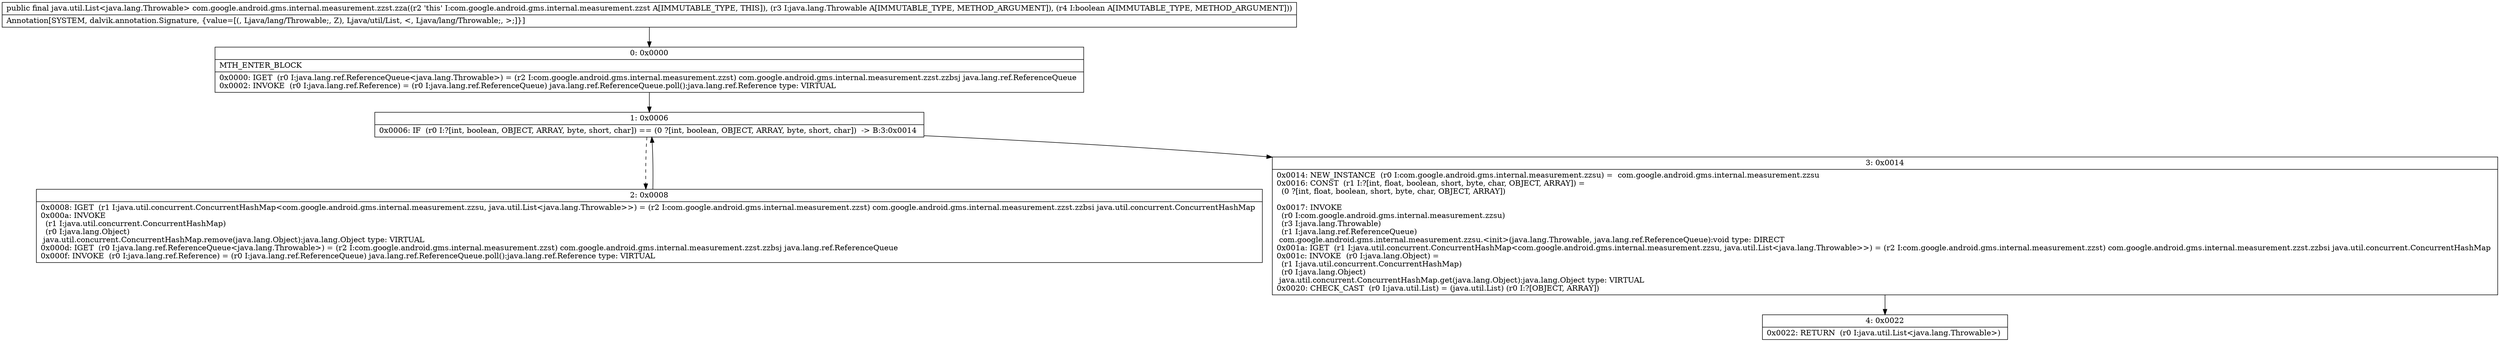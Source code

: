 digraph "CFG forcom.google.android.gms.internal.measurement.zzst.zza(Ljava\/lang\/Throwable;Z)Ljava\/util\/List;" {
Node_0 [shape=record,label="{0\:\ 0x0000|MTH_ENTER_BLOCK\l|0x0000: IGET  (r0 I:java.lang.ref.ReferenceQueue\<java.lang.Throwable\>) = (r2 I:com.google.android.gms.internal.measurement.zzst) com.google.android.gms.internal.measurement.zzst.zzbsj java.lang.ref.ReferenceQueue \l0x0002: INVOKE  (r0 I:java.lang.ref.Reference) = (r0 I:java.lang.ref.ReferenceQueue) java.lang.ref.ReferenceQueue.poll():java.lang.ref.Reference type: VIRTUAL \l}"];
Node_1 [shape=record,label="{1\:\ 0x0006|0x0006: IF  (r0 I:?[int, boolean, OBJECT, ARRAY, byte, short, char]) == (0 ?[int, boolean, OBJECT, ARRAY, byte, short, char])  \-\> B:3:0x0014 \l}"];
Node_2 [shape=record,label="{2\:\ 0x0008|0x0008: IGET  (r1 I:java.util.concurrent.ConcurrentHashMap\<com.google.android.gms.internal.measurement.zzsu, java.util.List\<java.lang.Throwable\>\>) = (r2 I:com.google.android.gms.internal.measurement.zzst) com.google.android.gms.internal.measurement.zzst.zzbsi java.util.concurrent.ConcurrentHashMap \l0x000a: INVOKE  \l  (r1 I:java.util.concurrent.ConcurrentHashMap)\l  (r0 I:java.lang.Object)\l java.util.concurrent.ConcurrentHashMap.remove(java.lang.Object):java.lang.Object type: VIRTUAL \l0x000d: IGET  (r0 I:java.lang.ref.ReferenceQueue\<java.lang.Throwable\>) = (r2 I:com.google.android.gms.internal.measurement.zzst) com.google.android.gms.internal.measurement.zzst.zzbsj java.lang.ref.ReferenceQueue \l0x000f: INVOKE  (r0 I:java.lang.ref.Reference) = (r0 I:java.lang.ref.ReferenceQueue) java.lang.ref.ReferenceQueue.poll():java.lang.ref.Reference type: VIRTUAL \l}"];
Node_3 [shape=record,label="{3\:\ 0x0014|0x0014: NEW_INSTANCE  (r0 I:com.google.android.gms.internal.measurement.zzsu) =  com.google.android.gms.internal.measurement.zzsu \l0x0016: CONST  (r1 I:?[int, float, boolean, short, byte, char, OBJECT, ARRAY]) = \l  (0 ?[int, float, boolean, short, byte, char, OBJECT, ARRAY])\l \l0x0017: INVOKE  \l  (r0 I:com.google.android.gms.internal.measurement.zzsu)\l  (r3 I:java.lang.Throwable)\l  (r1 I:java.lang.ref.ReferenceQueue)\l com.google.android.gms.internal.measurement.zzsu.\<init\>(java.lang.Throwable, java.lang.ref.ReferenceQueue):void type: DIRECT \l0x001a: IGET  (r1 I:java.util.concurrent.ConcurrentHashMap\<com.google.android.gms.internal.measurement.zzsu, java.util.List\<java.lang.Throwable\>\>) = (r2 I:com.google.android.gms.internal.measurement.zzst) com.google.android.gms.internal.measurement.zzst.zzbsi java.util.concurrent.ConcurrentHashMap \l0x001c: INVOKE  (r0 I:java.lang.Object) = \l  (r1 I:java.util.concurrent.ConcurrentHashMap)\l  (r0 I:java.lang.Object)\l java.util.concurrent.ConcurrentHashMap.get(java.lang.Object):java.lang.Object type: VIRTUAL \l0x0020: CHECK_CAST  (r0 I:java.util.List) = (java.util.List) (r0 I:?[OBJECT, ARRAY]) \l}"];
Node_4 [shape=record,label="{4\:\ 0x0022|0x0022: RETURN  (r0 I:java.util.List\<java.lang.Throwable\>) \l}"];
MethodNode[shape=record,label="{public final java.util.List\<java.lang.Throwable\> com.google.android.gms.internal.measurement.zzst.zza((r2 'this' I:com.google.android.gms.internal.measurement.zzst A[IMMUTABLE_TYPE, THIS]), (r3 I:java.lang.Throwable A[IMMUTABLE_TYPE, METHOD_ARGUMENT]), (r4 I:boolean A[IMMUTABLE_TYPE, METHOD_ARGUMENT]))  | Annotation[SYSTEM, dalvik.annotation.Signature, \{value=[(, Ljava\/lang\/Throwable;, Z), Ljava\/util\/List, \<, Ljava\/lang\/Throwable;, \>;]\}]\l}"];
MethodNode -> Node_0;
Node_0 -> Node_1;
Node_1 -> Node_2[style=dashed];
Node_1 -> Node_3;
Node_2 -> Node_1;
Node_3 -> Node_4;
}

